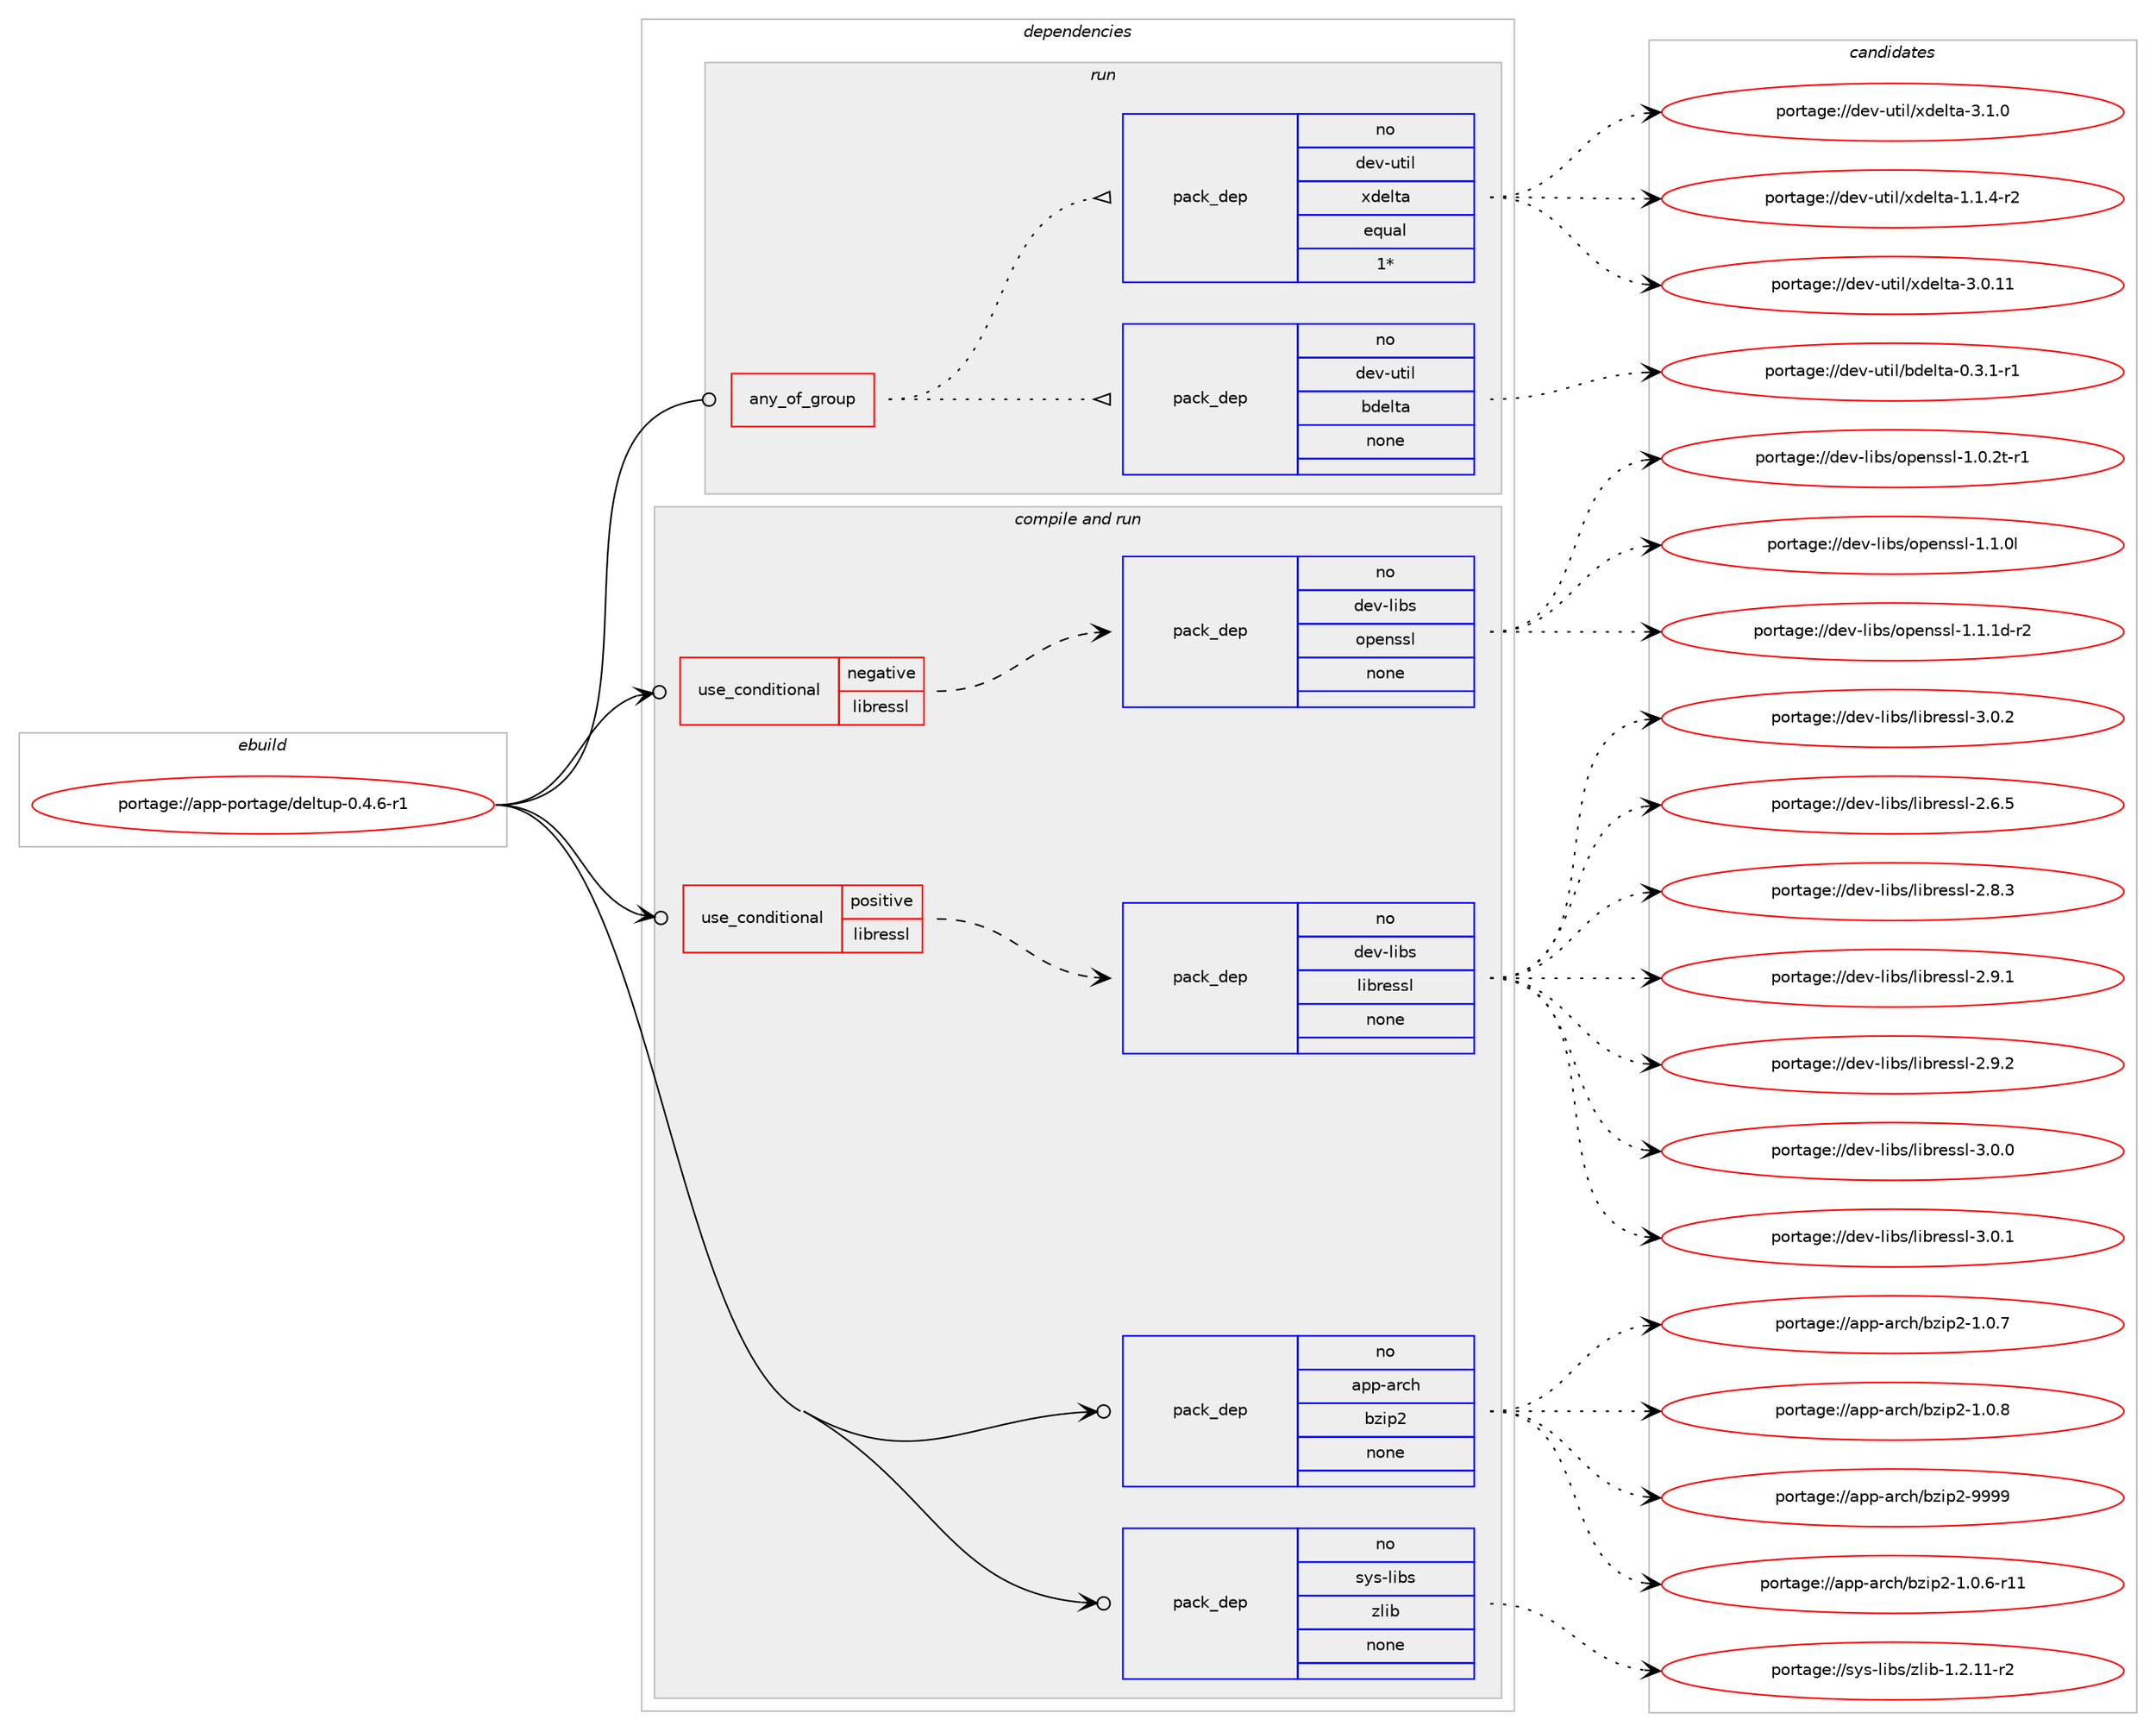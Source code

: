 digraph prolog {

# *************
# Graph options
# *************

newrank=true;
concentrate=true;
compound=true;
graph [rankdir=LR,fontname=Helvetica,fontsize=10,ranksep=1.5];#, ranksep=2.5, nodesep=0.2];
edge  [arrowhead=vee];
node  [fontname=Helvetica,fontsize=10];

# **********
# The ebuild
# **********

subgraph cluster_leftcol {
color=gray;
rank=same;
label=<<i>ebuild</i>>;
id [label="portage://app-portage/deltup-0.4.6-r1", color=red, width=4, href="../app-portage/deltup-0.4.6-r1.svg"];
}

# ****************
# The dependencies
# ****************

subgraph cluster_midcol {
color=gray;
label=<<i>dependencies</i>>;
subgraph cluster_compile {
fillcolor="#eeeeee";
style=filled;
label=<<i>compile</i>>;
}
subgraph cluster_compileandrun {
fillcolor="#eeeeee";
style=filled;
label=<<i>compile and run</i>>;
subgraph cond9842 {
dependency40456 [label=<<TABLE BORDER="0" CELLBORDER="1" CELLSPACING="0" CELLPADDING="4"><TR><TD ROWSPAN="3" CELLPADDING="10">use_conditional</TD></TR><TR><TD>negative</TD></TR><TR><TD>libressl</TD></TR></TABLE>>, shape=none, color=red];
subgraph pack29935 {
dependency40457 [label=<<TABLE BORDER="0" CELLBORDER="1" CELLSPACING="0" CELLPADDING="4" WIDTH="220"><TR><TD ROWSPAN="6" CELLPADDING="30">pack_dep</TD></TR><TR><TD WIDTH="110">no</TD></TR><TR><TD>dev-libs</TD></TR><TR><TD>openssl</TD></TR><TR><TD>none</TD></TR><TR><TD></TD></TR></TABLE>>, shape=none, color=blue];
}
dependency40456:e -> dependency40457:w [weight=20,style="dashed",arrowhead="vee"];
}
id:e -> dependency40456:w [weight=20,style="solid",arrowhead="odotvee"];
subgraph cond9843 {
dependency40458 [label=<<TABLE BORDER="0" CELLBORDER="1" CELLSPACING="0" CELLPADDING="4"><TR><TD ROWSPAN="3" CELLPADDING="10">use_conditional</TD></TR><TR><TD>positive</TD></TR><TR><TD>libressl</TD></TR></TABLE>>, shape=none, color=red];
subgraph pack29936 {
dependency40459 [label=<<TABLE BORDER="0" CELLBORDER="1" CELLSPACING="0" CELLPADDING="4" WIDTH="220"><TR><TD ROWSPAN="6" CELLPADDING="30">pack_dep</TD></TR><TR><TD WIDTH="110">no</TD></TR><TR><TD>dev-libs</TD></TR><TR><TD>libressl</TD></TR><TR><TD>none</TD></TR><TR><TD></TD></TR></TABLE>>, shape=none, color=blue];
}
dependency40458:e -> dependency40459:w [weight=20,style="dashed",arrowhead="vee"];
}
id:e -> dependency40458:w [weight=20,style="solid",arrowhead="odotvee"];
subgraph pack29937 {
dependency40460 [label=<<TABLE BORDER="0" CELLBORDER="1" CELLSPACING="0" CELLPADDING="4" WIDTH="220"><TR><TD ROWSPAN="6" CELLPADDING="30">pack_dep</TD></TR><TR><TD WIDTH="110">no</TD></TR><TR><TD>app-arch</TD></TR><TR><TD>bzip2</TD></TR><TR><TD>none</TD></TR><TR><TD></TD></TR></TABLE>>, shape=none, color=blue];
}
id:e -> dependency40460:w [weight=20,style="solid",arrowhead="odotvee"];
subgraph pack29938 {
dependency40461 [label=<<TABLE BORDER="0" CELLBORDER="1" CELLSPACING="0" CELLPADDING="4" WIDTH="220"><TR><TD ROWSPAN="6" CELLPADDING="30">pack_dep</TD></TR><TR><TD WIDTH="110">no</TD></TR><TR><TD>sys-libs</TD></TR><TR><TD>zlib</TD></TR><TR><TD>none</TD></TR><TR><TD></TD></TR></TABLE>>, shape=none, color=blue];
}
id:e -> dependency40461:w [weight=20,style="solid",arrowhead="odotvee"];
}
subgraph cluster_run {
fillcolor="#eeeeee";
style=filled;
label=<<i>run</i>>;
subgraph any663 {
dependency40462 [label=<<TABLE BORDER="0" CELLBORDER="1" CELLSPACING="0" CELLPADDING="4"><TR><TD CELLPADDING="10">any_of_group</TD></TR></TABLE>>, shape=none, color=red];subgraph pack29939 {
dependency40463 [label=<<TABLE BORDER="0" CELLBORDER="1" CELLSPACING="0" CELLPADDING="4" WIDTH="220"><TR><TD ROWSPAN="6" CELLPADDING="30">pack_dep</TD></TR><TR><TD WIDTH="110">no</TD></TR><TR><TD>dev-util</TD></TR><TR><TD>bdelta</TD></TR><TR><TD>none</TD></TR><TR><TD></TD></TR></TABLE>>, shape=none, color=blue];
}
dependency40462:e -> dependency40463:w [weight=20,style="dotted",arrowhead="oinv"];
subgraph pack29940 {
dependency40464 [label=<<TABLE BORDER="0" CELLBORDER="1" CELLSPACING="0" CELLPADDING="4" WIDTH="220"><TR><TD ROWSPAN="6" CELLPADDING="30">pack_dep</TD></TR><TR><TD WIDTH="110">no</TD></TR><TR><TD>dev-util</TD></TR><TR><TD>xdelta</TD></TR><TR><TD>equal</TD></TR><TR><TD>1*</TD></TR></TABLE>>, shape=none, color=blue];
}
dependency40462:e -> dependency40464:w [weight=20,style="dotted",arrowhead="oinv"];
}
id:e -> dependency40462:w [weight=20,style="solid",arrowhead="odot"];
}
}

# **************
# The candidates
# **************

subgraph cluster_choices {
rank=same;
color=gray;
label=<<i>candidates</i>>;

subgraph choice29935 {
color=black;
nodesep=1;
choiceportage1001011184510810598115471111121011101151151084549464846501164511449 [label="portage://dev-libs/openssl-1.0.2t-r1", color=red, width=4,href="../dev-libs/openssl-1.0.2t-r1.svg"];
choiceportage100101118451081059811547111112101110115115108454946494648108 [label="portage://dev-libs/openssl-1.1.0l", color=red, width=4,href="../dev-libs/openssl-1.1.0l.svg"];
choiceportage1001011184510810598115471111121011101151151084549464946491004511450 [label="portage://dev-libs/openssl-1.1.1d-r2", color=red, width=4,href="../dev-libs/openssl-1.1.1d-r2.svg"];
dependency40457:e -> choiceportage1001011184510810598115471111121011101151151084549464846501164511449:w [style=dotted,weight="100"];
dependency40457:e -> choiceportage100101118451081059811547111112101110115115108454946494648108:w [style=dotted,weight="100"];
dependency40457:e -> choiceportage1001011184510810598115471111121011101151151084549464946491004511450:w [style=dotted,weight="100"];
}
subgraph choice29936 {
color=black;
nodesep=1;
choiceportage10010111845108105981154710810598114101115115108455046544653 [label="portage://dev-libs/libressl-2.6.5", color=red, width=4,href="../dev-libs/libressl-2.6.5.svg"];
choiceportage10010111845108105981154710810598114101115115108455046564651 [label="portage://dev-libs/libressl-2.8.3", color=red, width=4,href="../dev-libs/libressl-2.8.3.svg"];
choiceportage10010111845108105981154710810598114101115115108455046574649 [label="portage://dev-libs/libressl-2.9.1", color=red, width=4,href="../dev-libs/libressl-2.9.1.svg"];
choiceportage10010111845108105981154710810598114101115115108455046574650 [label="portage://dev-libs/libressl-2.9.2", color=red, width=4,href="../dev-libs/libressl-2.9.2.svg"];
choiceportage10010111845108105981154710810598114101115115108455146484648 [label="portage://dev-libs/libressl-3.0.0", color=red, width=4,href="../dev-libs/libressl-3.0.0.svg"];
choiceportage10010111845108105981154710810598114101115115108455146484649 [label="portage://dev-libs/libressl-3.0.1", color=red, width=4,href="../dev-libs/libressl-3.0.1.svg"];
choiceportage10010111845108105981154710810598114101115115108455146484650 [label="portage://dev-libs/libressl-3.0.2", color=red, width=4,href="../dev-libs/libressl-3.0.2.svg"];
dependency40459:e -> choiceportage10010111845108105981154710810598114101115115108455046544653:w [style=dotted,weight="100"];
dependency40459:e -> choiceportage10010111845108105981154710810598114101115115108455046564651:w [style=dotted,weight="100"];
dependency40459:e -> choiceportage10010111845108105981154710810598114101115115108455046574649:w [style=dotted,weight="100"];
dependency40459:e -> choiceportage10010111845108105981154710810598114101115115108455046574650:w [style=dotted,weight="100"];
dependency40459:e -> choiceportage10010111845108105981154710810598114101115115108455146484648:w [style=dotted,weight="100"];
dependency40459:e -> choiceportage10010111845108105981154710810598114101115115108455146484649:w [style=dotted,weight="100"];
dependency40459:e -> choiceportage10010111845108105981154710810598114101115115108455146484650:w [style=dotted,weight="100"];
}
subgraph choice29937 {
color=black;
nodesep=1;
choiceportage97112112459711499104479812210511250454946484654451144949 [label="portage://app-arch/bzip2-1.0.6-r11", color=red, width=4,href="../app-arch/bzip2-1.0.6-r11.svg"];
choiceportage97112112459711499104479812210511250454946484655 [label="portage://app-arch/bzip2-1.0.7", color=red, width=4,href="../app-arch/bzip2-1.0.7.svg"];
choiceportage97112112459711499104479812210511250454946484656 [label="portage://app-arch/bzip2-1.0.8", color=red, width=4,href="../app-arch/bzip2-1.0.8.svg"];
choiceportage971121124597114991044798122105112504557575757 [label="portage://app-arch/bzip2-9999", color=red, width=4,href="../app-arch/bzip2-9999.svg"];
dependency40460:e -> choiceportage97112112459711499104479812210511250454946484654451144949:w [style=dotted,weight="100"];
dependency40460:e -> choiceportage97112112459711499104479812210511250454946484655:w [style=dotted,weight="100"];
dependency40460:e -> choiceportage97112112459711499104479812210511250454946484656:w [style=dotted,weight="100"];
dependency40460:e -> choiceportage971121124597114991044798122105112504557575757:w [style=dotted,weight="100"];
}
subgraph choice29938 {
color=black;
nodesep=1;
choiceportage11512111545108105981154712210810598454946504649494511450 [label="portage://sys-libs/zlib-1.2.11-r2", color=red, width=4,href="../sys-libs/zlib-1.2.11-r2.svg"];
dependency40461:e -> choiceportage11512111545108105981154712210810598454946504649494511450:w [style=dotted,weight="100"];
}
subgraph choice29939 {
color=black;
nodesep=1;
choiceportage100101118451171161051084798100101108116974548465146494511449 [label="portage://dev-util/bdelta-0.3.1-r1", color=red, width=4,href="../dev-util/bdelta-0.3.1-r1.svg"];
dependency40463:e -> choiceportage100101118451171161051084798100101108116974548465146494511449:w [style=dotted,weight="100"];
}
subgraph choice29940 {
color=black;
nodesep=1;
choiceportage1001011184511711610510847120100101108116974549464946524511450 [label="portage://dev-util/xdelta-1.1.4-r2", color=red, width=4,href="../dev-util/xdelta-1.1.4-r2.svg"];
choiceportage10010111845117116105108471201001011081169745514648464949 [label="portage://dev-util/xdelta-3.0.11", color=red, width=4,href="../dev-util/xdelta-3.0.11.svg"];
choiceportage100101118451171161051084712010010110811697455146494648 [label="portage://dev-util/xdelta-3.1.0", color=red, width=4,href="../dev-util/xdelta-3.1.0.svg"];
dependency40464:e -> choiceportage1001011184511711610510847120100101108116974549464946524511450:w [style=dotted,weight="100"];
dependency40464:e -> choiceportage10010111845117116105108471201001011081169745514648464949:w [style=dotted,weight="100"];
dependency40464:e -> choiceportage100101118451171161051084712010010110811697455146494648:w [style=dotted,weight="100"];
}
}

}

